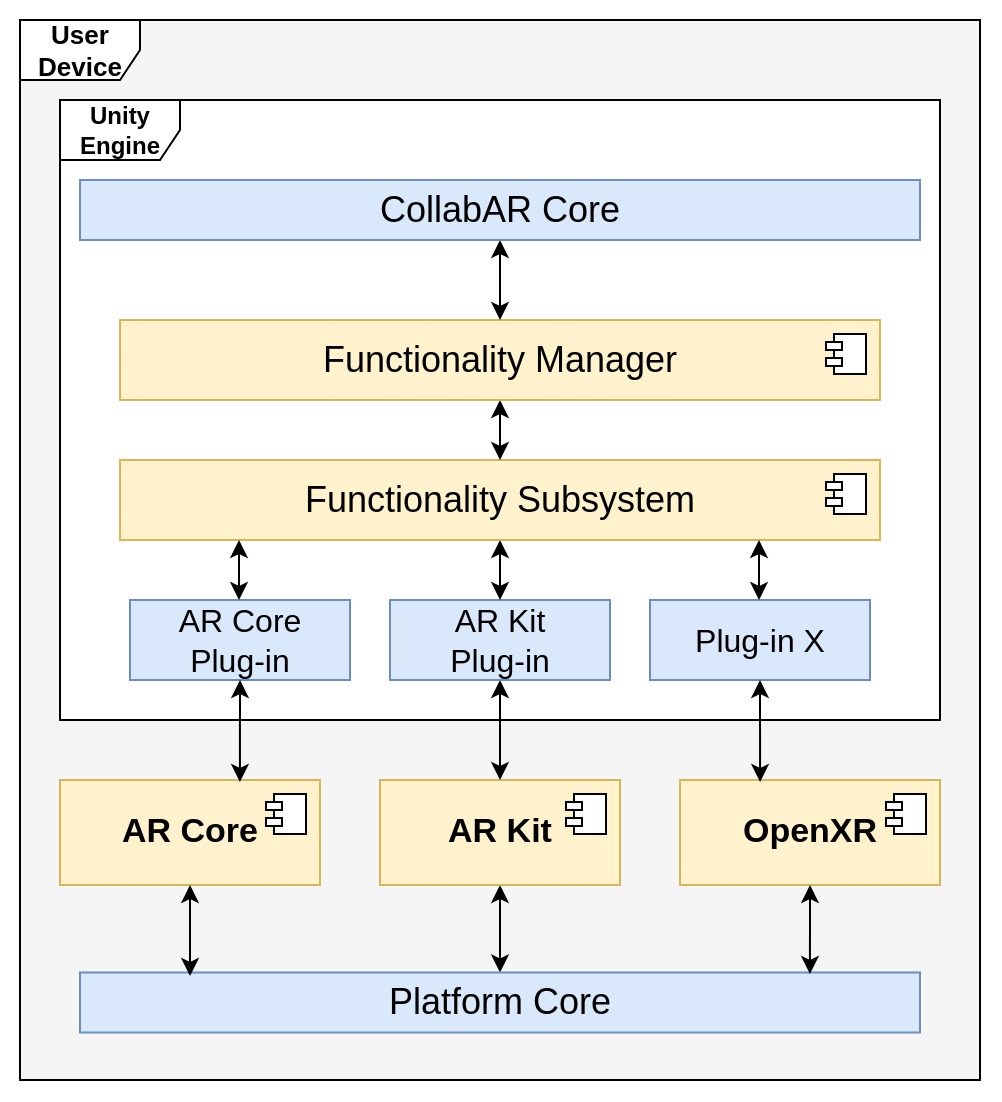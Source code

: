 <mxfile version="28.0.6">
  <diagram name="Page-1" id="Pnf2K1GhcKMJUXKjoD0P">
    <mxGraphModel dx="1426" dy="2010" grid="1" gridSize="10" guides="1" tooltips="1" connect="1" arrows="1" fold="1" page="1" pageScale="1" pageWidth="827" pageHeight="1169" math="0" shadow="0">
      <root>
        <mxCell id="0" />
        <mxCell id="1" parent="0" />
        <mxCell id="h8O5jdo177GPu5Cuocku-6" value="" style="rounded=0;whiteSpace=wrap;html=1;strokeColor=none;" vertex="1" parent="1">
          <mxGeometry x="50" y="-20" width="500" height="550" as="geometry" />
        </mxCell>
        <mxCell id="h8O5jdo177GPu5Cuocku-5" value="" style="rounded=0;whiteSpace=wrap;html=1;fillColor=#f5f5f5;fontColor=#333333;strokeColor=#666666;" vertex="1" parent="1">
          <mxGeometry x="60" y="-10" width="480" height="530" as="geometry" />
        </mxCell>
        <mxCell id="h8O5jdo177GPu5Cuocku-3" value="" style="rounded=0;whiteSpace=wrap;html=1;" vertex="1" parent="1">
          <mxGeometry x="80" y="30" width="440" height="310" as="geometry" />
        </mxCell>
        <mxCell id="4TyogP61yCH08lPokTED-6" value="&lt;b&gt;AR Core&lt;/b&gt;" style="html=1;dropTarget=0;whiteSpace=wrap;fontSize=17;fillColor=#fff2cc;strokeColor=#d6b656;" parent="1" vertex="1">
          <mxGeometry x="80" y="370" width="130" height="52.5" as="geometry" />
        </mxCell>
        <mxCell id="4TyogP61yCH08lPokTED-7" value="" style="shape=module;jettyWidth=8;jettyHeight=4;" parent="4TyogP61yCH08lPokTED-6" vertex="1">
          <mxGeometry x="1" width="20" height="20" relative="1" as="geometry">
            <mxPoint x="-27" y="7" as="offset" />
          </mxGeometry>
        </mxCell>
        <mxCell id="ksb8TZ0H9Ef2dd94mzRh-8" style="edgeStyle=orthogonalEdgeStyle;rounded=0;orthogonalLoop=1;jettySize=auto;html=1;exitX=0.5;exitY=1;exitDx=0;exitDy=0;entryX=0.5;entryY=0;entryDx=0;entryDy=0;startArrow=classic;startFill=1;" parent="1" source="4TyogP61yCH08lPokTED-8" target="4TyogP61yCH08lPokTED-12" edge="1">
          <mxGeometry relative="1" as="geometry" />
        </mxCell>
        <mxCell id="4TyogP61yCH08lPokTED-8" value="&lt;b&gt;AR Kit&lt;/b&gt;" style="html=1;dropTarget=0;whiteSpace=wrap;fillColor=#fff2cc;strokeColor=#d6b656;fontSize=17;" parent="1" vertex="1">
          <mxGeometry x="240" y="370" width="120" height="52.5" as="geometry" />
        </mxCell>
        <mxCell id="4TyogP61yCH08lPokTED-9" value="" style="shape=module;jettyWidth=8;jettyHeight=4;" parent="4TyogP61yCH08lPokTED-8" vertex="1">
          <mxGeometry x="1" width="20" height="20" relative="1" as="geometry">
            <mxPoint x="-27" y="7" as="offset" />
          </mxGeometry>
        </mxCell>
        <mxCell id="4TyogP61yCH08lPokTED-10" value="&lt;b&gt;OpenXR&lt;/b&gt;" style="html=1;dropTarget=0;whiteSpace=wrap;fontSize=17;fillColor=#fff2cc;strokeColor=#d6b656;" parent="1" vertex="1">
          <mxGeometry x="390" y="370" width="130" height="52.5" as="geometry" />
        </mxCell>
        <mxCell id="4TyogP61yCH08lPokTED-11" value="" style="shape=module;jettyWidth=8;jettyHeight=4;" parent="4TyogP61yCH08lPokTED-10" vertex="1">
          <mxGeometry x="1" width="20" height="20" relative="1" as="geometry">
            <mxPoint x="-27" y="7" as="offset" />
          </mxGeometry>
        </mxCell>
        <mxCell id="4TyogP61yCH08lPokTED-12" value="Platform Core" style="rounded=0;whiteSpace=wrap;html=1;fillColor=#dae8fc;strokeColor=#6c8ebf;fontSize=18;" parent="1" vertex="1">
          <mxGeometry x="90" y="466.25" width="420" height="30" as="geometry" />
        </mxCell>
        <mxCell id="4TyogP61yCH08lPokTED-21" value="AR Core&lt;div&gt;Plug-in&lt;/div&gt;" style="rounded=0;whiteSpace=wrap;html=1;fillColor=#dae8fc;strokeColor=#6c8ebf;fontSize=16;" parent="1" vertex="1">
          <mxGeometry x="115" y="280" width="110" height="40" as="geometry" />
        </mxCell>
        <mxCell id="ksb8TZ0H9Ef2dd94mzRh-3" style="edgeStyle=orthogonalEdgeStyle;rounded=0;orthogonalLoop=1;jettySize=auto;html=1;exitX=0.5;exitY=1;exitDx=0;exitDy=0;entryX=0.5;entryY=0;entryDx=0;entryDy=0;startArrow=classic;startFill=1;" parent="1" source="4TyogP61yCH08lPokTED-22" target="4TyogP61yCH08lPokTED-8" edge="1">
          <mxGeometry relative="1" as="geometry" />
        </mxCell>
        <mxCell id="4TyogP61yCH08lPokTED-22" value="AR Kit&lt;div&gt;Plug-in&lt;/div&gt;" style="rounded=0;whiteSpace=wrap;html=1;fontSize=16;fillColor=#dae8fc;strokeColor=#6c8ebf;" parent="1" vertex="1">
          <mxGeometry x="245" y="280" width="110" height="40" as="geometry" />
        </mxCell>
        <mxCell id="4TyogP61yCH08lPokTED-23" value="Plug-in X" style="rounded=0;whiteSpace=wrap;html=1;fontSize=16;fillColor=#dae8fc;strokeColor=#6c8ebf;" parent="1" vertex="1">
          <mxGeometry x="375" y="280" width="110" height="40" as="geometry" />
        </mxCell>
        <mxCell id="4TyogP61yCH08lPokTED-30" style="edgeStyle=orthogonalEdgeStyle;rounded=0;orthogonalLoop=1;jettySize=auto;html=1;exitX=0.5;exitY=1;exitDx=0;exitDy=0;entryX=0.5;entryY=0;entryDx=0;entryDy=0;startArrow=classic;startFill=1;" parent="1" source="4TyogP61yCH08lPokTED-24" target="4TyogP61yCH08lPokTED-22" edge="1">
          <mxGeometry relative="1" as="geometry" />
        </mxCell>
        <mxCell id="4TyogP61yCH08lPokTED-24" value="Functionality Subsystem" style="html=1;dropTarget=0;whiteSpace=wrap;fillColor=#fff2cc;strokeColor=#d6b656;fontSize=18;" parent="1" vertex="1">
          <mxGeometry x="110" y="210" width="380" height="40" as="geometry" />
        </mxCell>
        <mxCell id="4TyogP61yCH08lPokTED-25" value="" style="shape=module;jettyWidth=8;jettyHeight=4;" parent="4TyogP61yCH08lPokTED-24" vertex="1">
          <mxGeometry x="1" width="20" height="20" relative="1" as="geometry">
            <mxPoint x="-27" y="7" as="offset" />
          </mxGeometry>
        </mxCell>
        <mxCell id="4TyogP61yCH08lPokTED-33" style="edgeStyle=orthogonalEdgeStyle;rounded=0;orthogonalLoop=1;jettySize=auto;html=1;exitX=0.5;exitY=1;exitDx=0;exitDy=0;entryX=0.5;entryY=0;entryDx=0;entryDy=0;startArrow=classic;startFill=1;" parent="1" edge="1">
          <mxGeometry relative="1" as="geometry">
            <mxPoint x="429.5" y="250" as="sourcePoint" />
            <mxPoint x="429.5" y="280" as="targetPoint" />
          </mxGeometry>
        </mxCell>
        <mxCell id="4TyogP61yCH08lPokTED-35" style="edgeStyle=orthogonalEdgeStyle;rounded=0;orthogonalLoop=1;jettySize=auto;html=1;exitX=0.5;exitY=1;exitDx=0;exitDy=0;entryX=0.5;entryY=0;entryDx=0;entryDy=0;startArrow=classic;startFill=1;" parent="1" edge="1">
          <mxGeometry relative="1" as="geometry">
            <mxPoint x="169.5" y="250" as="sourcePoint" />
            <mxPoint x="169.5" y="280" as="targetPoint" />
            <Array as="points">
              <mxPoint x="169.5" y="260" />
              <mxPoint x="169.5" y="260" />
            </Array>
          </mxGeometry>
        </mxCell>
        <mxCell id="4TyogP61yCH08lPokTED-39" style="edgeStyle=orthogonalEdgeStyle;rounded=0;orthogonalLoop=1;jettySize=auto;html=1;exitX=0.5;exitY=1;exitDx=0;exitDy=0;entryX=0.5;entryY=0;entryDx=0;entryDy=0;startArrow=classic;startFill=1;" parent="1" source="4TyogP61yCH08lPokTED-37" target="4TyogP61yCH08lPokTED-24" edge="1">
          <mxGeometry relative="1" as="geometry" />
        </mxCell>
        <mxCell id="4TyogP61yCH08lPokTED-37" value="Functionality Manager" style="html=1;dropTarget=0;whiteSpace=wrap;fillColor=#fff2cc;strokeColor=#d6b656;fontSize=18;" parent="1" vertex="1">
          <mxGeometry x="110" y="140" width="380" height="40" as="geometry" />
        </mxCell>
        <mxCell id="4TyogP61yCH08lPokTED-38" value="" style="shape=module;jettyWidth=8;jettyHeight=4;" parent="4TyogP61yCH08lPokTED-37" vertex="1">
          <mxGeometry x="1" width="20" height="20" relative="1" as="geometry">
            <mxPoint x="-27" y="7" as="offset" />
          </mxGeometry>
        </mxCell>
        <mxCell id="4TyogP61yCH08lPokTED-42" style="edgeStyle=orthogonalEdgeStyle;rounded=0;orthogonalLoop=1;jettySize=auto;html=1;exitX=0.5;exitY=1;exitDx=0;exitDy=0;entryX=0.5;entryY=0;entryDx=0;entryDy=0;startArrow=classic;startFill=1;" parent="1" source="4TyogP61yCH08lPokTED-41" target="4TyogP61yCH08lPokTED-37" edge="1">
          <mxGeometry relative="1" as="geometry" />
        </mxCell>
        <mxCell id="4TyogP61yCH08lPokTED-41" value="CollabAR Core" style="rounded=0;whiteSpace=wrap;html=1;fontSize=18;fillColor=#dae8fc;strokeColor=#6c8ebf;" parent="1" vertex="1">
          <mxGeometry x="90" y="70" width="420" height="30" as="geometry" />
        </mxCell>
        <mxCell id="ksb8TZ0H9Ef2dd94mzRh-1" value="Unity&lt;div&gt;Engine&lt;/div&gt;" style="shape=umlFrame;whiteSpace=wrap;html=1;pointerEvents=0;fontStyle=1;fontSize=12;" parent="1" vertex="1">
          <mxGeometry x="80" y="30" width="440" height="310" as="geometry" />
        </mxCell>
        <mxCell id="ksb8TZ0H9Ef2dd94mzRh-5" value="User&lt;div&gt;Device&lt;/div&gt;" style="shape=umlFrame;whiteSpace=wrap;html=1;pointerEvents=0;fontStyle=1;fontSize=13;" parent="1" vertex="1">
          <mxGeometry x="60" y="-10" width="480" height="530" as="geometry" />
        </mxCell>
        <mxCell id="ksb8TZ0H9Ef2dd94mzRh-6" style="edgeStyle=orthogonalEdgeStyle;rounded=0;orthogonalLoop=1;jettySize=auto;html=1;exitX=0.5;exitY=1;exitDx=0;exitDy=0;entryX=0.692;entryY=0.019;entryDx=0;entryDy=0;entryPerimeter=0;startArrow=classic;startFill=1;" parent="1" source="4TyogP61yCH08lPokTED-21" target="4TyogP61yCH08lPokTED-6" edge="1">
          <mxGeometry relative="1" as="geometry" />
        </mxCell>
        <mxCell id="ksb8TZ0H9Ef2dd94mzRh-7" style="edgeStyle=orthogonalEdgeStyle;rounded=0;orthogonalLoop=1;jettySize=auto;html=1;exitX=0.5;exitY=1;exitDx=0;exitDy=0;entryX=0.308;entryY=0.019;entryDx=0;entryDy=0;entryPerimeter=0;startArrow=classic;startFill=1;" parent="1" source="4TyogP61yCH08lPokTED-23" target="4TyogP61yCH08lPokTED-10" edge="1">
          <mxGeometry relative="1" as="geometry" />
        </mxCell>
        <mxCell id="ksb8TZ0H9Ef2dd94mzRh-9" style="edgeStyle=orthogonalEdgeStyle;rounded=0;orthogonalLoop=1;jettySize=auto;html=1;exitX=0.5;exitY=1;exitDx=0;exitDy=0;entryX=0.131;entryY=0.058;entryDx=0;entryDy=0;entryPerimeter=0;startArrow=classic;startFill=1;" parent="1" source="4TyogP61yCH08lPokTED-6" target="4TyogP61yCH08lPokTED-12" edge="1">
          <mxGeometry relative="1" as="geometry" />
        </mxCell>
        <mxCell id="ksb8TZ0H9Ef2dd94mzRh-10" style="edgeStyle=orthogonalEdgeStyle;rounded=0;orthogonalLoop=1;jettySize=auto;html=1;exitX=0.5;exitY=1;exitDx=0;exitDy=0;entryX=0.869;entryY=0.025;entryDx=0;entryDy=0;entryPerimeter=0;startArrow=classic;startFill=1;" parent="1" source="4TyogP61yCH08lPokTED-10" target="4TyogP61yCH08lPokTED-12" edge="1">
          <mxGeometry relative="1" as="geometry" />
        </mxCell>
      </root>
    </mxGraphModel>
  </diagram>
</mxfile>
